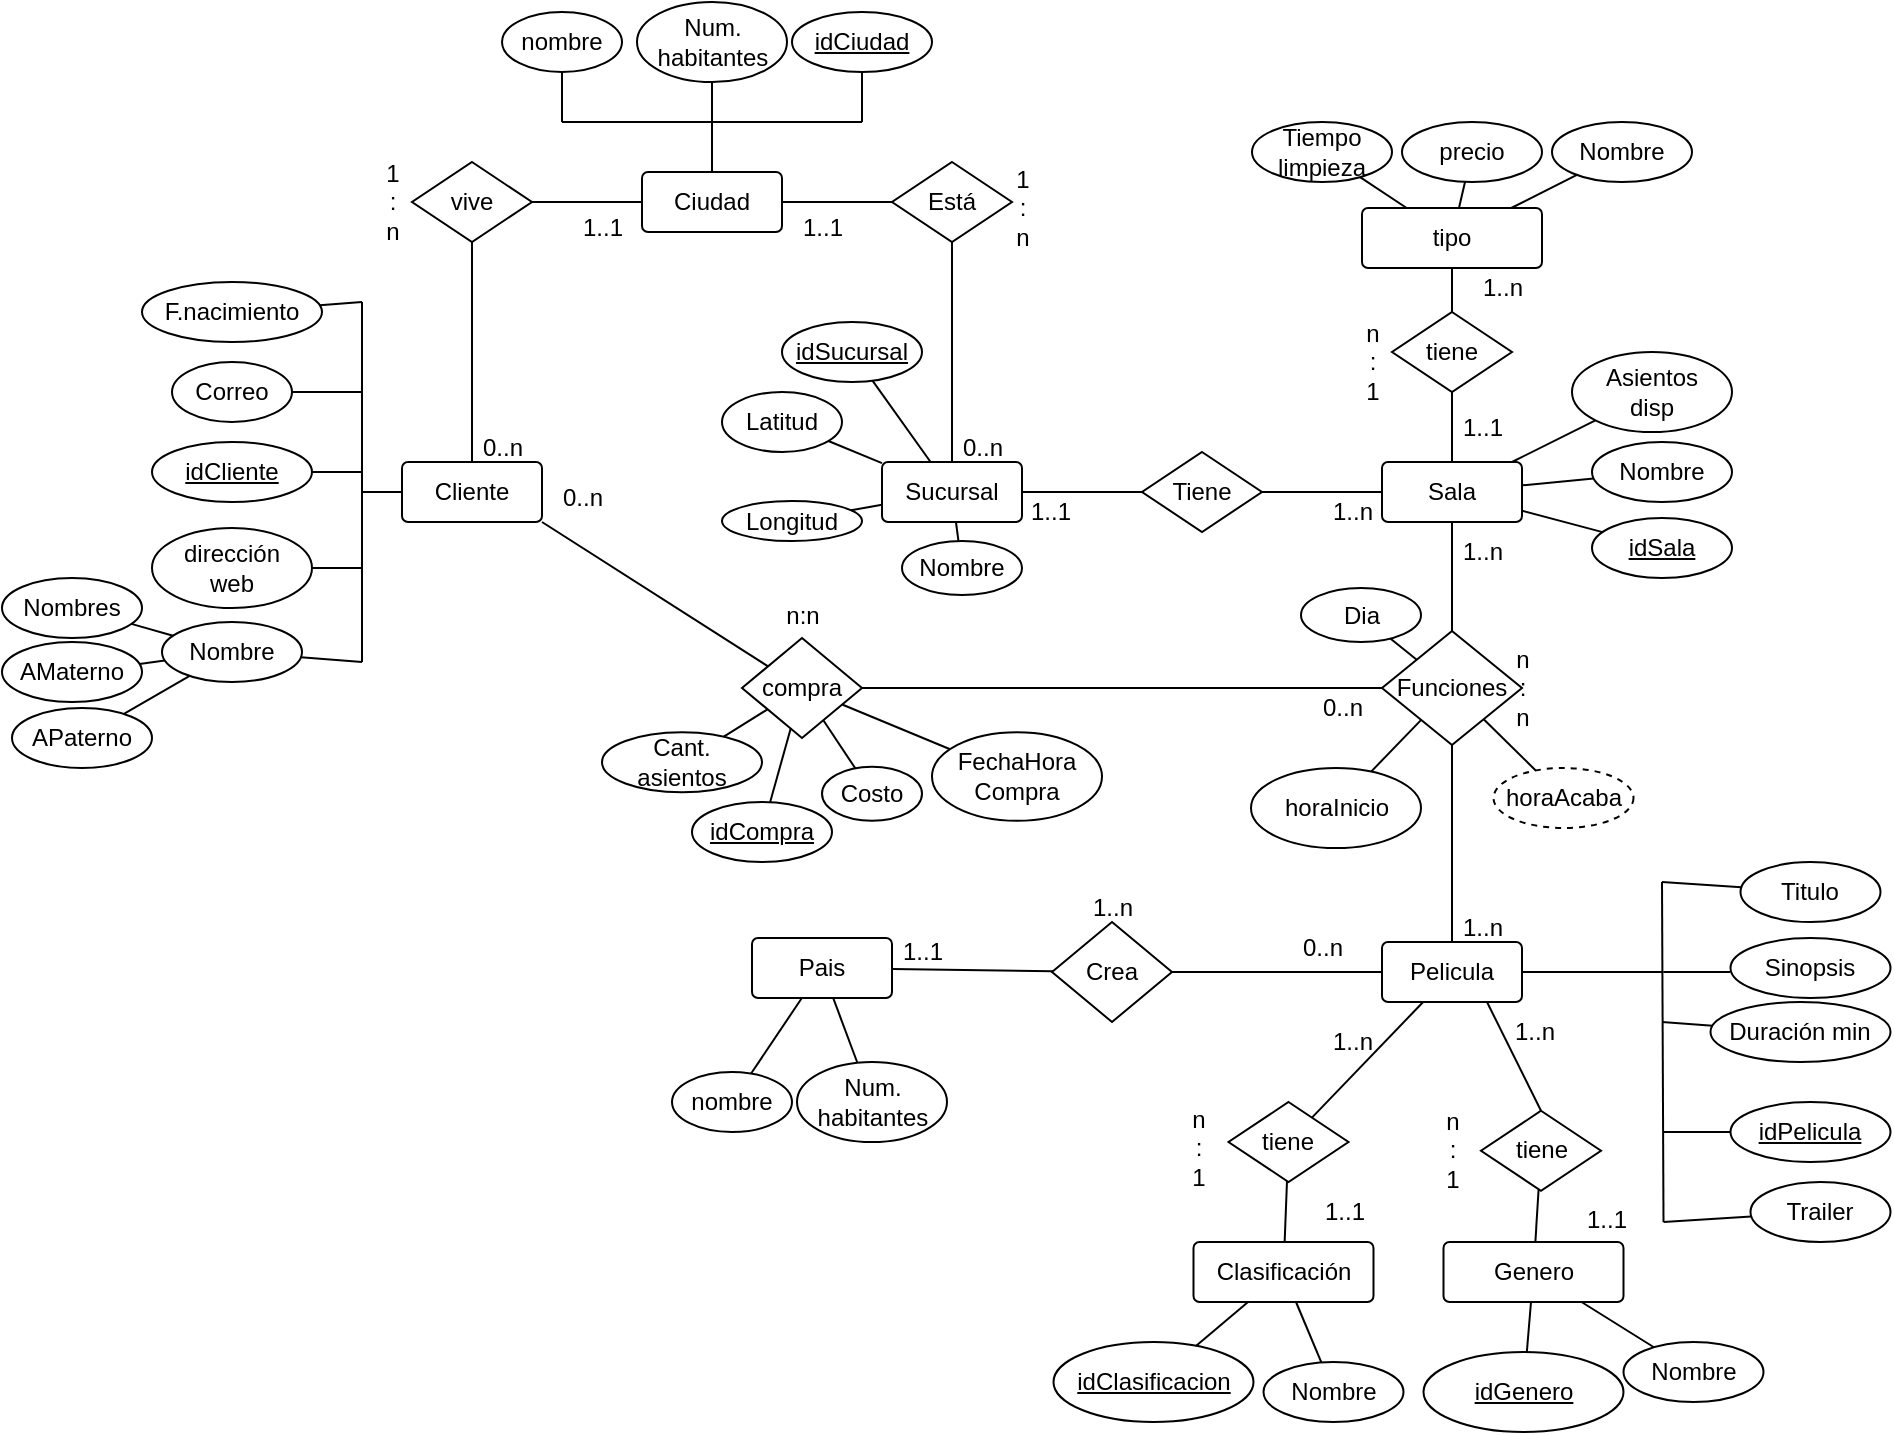 <mxfile version="24.7.14">
  <diagram name="Página-1" id="rQODq44CEqtYOcE-kpSM">
    <mxGraphModel grid="1" page="1" gridSize="10" guides="1" tooltips="1" connect="1" arrows="1" fold="1" pageScale="1" pageWidth="1169" pageHeight="827" math="0" shadow="0">
      <root>
        <mxCell id="0" />
        <mxCell id="1" parent="0" />
        <mxCell id="NXz7Bd6Kgd-5FREZtEww-1" value="Sucursal" style="rounded=1;arcSize=10;whiteSpace=wrap;html=1;align=center;" vertex="1" parent="1">
          <mxGeometry x="560" y="290" width="70" height="30" as="geometry" />
        </mxCell>
        <mxCell id="NXz7Bd6Kgd-5FREZtEww-2" value="Sala" style="rounded=1;arcSize=10;whiteSpace=wrap;html=1;align=center;" vertex="1" parent="1">
          <mxGeometry x="810" y="290" width="70" height="30" as="geometry" />
        </mxCell>
        <mxCell id="NXz7Bd6Kgd-5FREZtEww-3" value="Cliente" style="rounded=1;arcSize=10;whiteSpace=wrap;html=1;align=center;" vertex="1" parent="1">
          <mxGeometry x="320" y="290" width="70" height="30" as="geometry" />
        </mxCell>
        <mxCell id="NXz7Bd6Kgd-5FREZtEww-4" value="Pelicula" style="rounded=1;arcSize=10;whiteSpace=wrap;html=1;align=center;" vertex="1" parent="1">
          <mxGeometry x="810" y="530" width="70" height="30" as="geometry" />
        </mxCell>
        <mxCell id="NXz7Bd6Kgd-5FREZtEww-5" value="Nombre" style="ellipse;whiteSpace=wrap;html=1;align=center;" vertex="1" parent="1">
          <mxGeometry x="915" y="280" width="70" height="30" as="geometry" />
        </mxCell>
        <mxCell id="NXz7Bd6Kgd-5FREZtEww-7" value="Asientos&lt;div&gt;disp&lt;/div&gt;" style="ellipse;whiteSpace=wrap;html=1;align=center;" vertex="1" parent="1">
          <mxGeometry x="905" y="235" width="80" height="40" as="geometry" />
        </mxCell>
        <mxCell id="NXz7Bd6Kgd-5FREZtEww-10" value="Correo" style="ellipse;whiteSpace=wrap;html=1;align=center;" vertex="1" parent="1">
          <mxGeometry x="205" y="240" width="60" height="30" as="geometry" />
        </mxCell>
        <mxCell id="NXz7Bd6Kgd-5FREZtEww-13" value="Nombre" style="ellipse;whiteSpace=wrap;html=1;align=center;" vertex="1" parent="1">
          <mxGeometry x="200" y="370" width="70" height="30" as="geometry" />
        </mxCell>
        <mxCell id="NXz7Bd6Kgd-5FREZtEww-16" value="APaterno" style="ellipse;whiteSpace=wrap;html=1;align=center;" vertex="1" parent="1">
          <mxGeometry x="125" y="413" width="70" height="30" as="geometry" />
        </mxCell>
        <mxCell id="NXz7Bd6Kgd-5FREZtEww-17" value="Nombres" style="ellipse;whiteSpace=wrap;html=1;align=center;" vertex="1" parent="1">
          <mxGeometry x="120" y="348" width="70" height="30" as="geometry" />
        </mxCell>
        <mxCell id="NXz7Bd6Kgd-5FREZtEww-18" value="AMaterno" style="ellipse;whiteSpace=wrap;html=1;align=center;" vertex="1" parent="1">
          <mxGeometry x="120" y="380" width="70" height="30" as="geometry" />
        </mxCell>
        <mxCell id="NXz7Bd6Kgd-5FREZtEww-19" value="" style="endArrow=none;html=1;rounded=0;" edge="1" parent="1" source="NXz7Bd6Kgd-5FREZtEww-13" target="NXz7Bd6Kgd-5FREZtEww-16">
          <mxGeometry relative="1" as="geometry">
            <mxPoint x="580" y="630" as="sourcePoint" />
            <mxPoint x="171.256" y="410.081" as="targetPoint" />
          </mxGeometry>
        </mxCell>
        <mxCell id="NXz7Bd6Kgd-5FREZtEww-20" value="" style="endArrow=none;html=1;rounded=0;" edge="1" parent="1" source="NXz7Bd6Kgd-5FREZtEww-18" target="NXz7Bd6Kgd-5FREZtEww-13">
          <mxGeometry relative="1" as="geometry">
            <mxPoint x="170" y="385" as="sourcePoint" />
            <mxPoint x="750" y="640" as="targetPoint" />
          </mxGeometry>
        </mxCell>
        <mxCell id="NXz7Bd6Kgd-5FREZtEww-21" value="" style="endArrow=none;html=1;rounded=0;" edge="1" parent="1" source="NXz7Bd6Kgd-5FREZtEww-17" target="NXz7Bd6Kgd-5FREZtEww-13">
          <mxGeometry relative="1" as="geometry">
            <mxPoint x="600" y="650" as="sourcePoint" />
            <mxPoint x="760" y="650" as="targetPoint" />
          </mxGeometry>
        </mxCell>
        <mxCell id="NXz7Bd6Kgd-5FREZtEww-22" value="F.nacimiento" style="ellipse;whiteSpace=wrap;html=1;align=center;" vertex="1" parent="1">
          <mxGeometry x="190" y="200" width="90" height="30" as="geometry" />
        </mxCell>
        <mxCell id="NXz7Bd6Kgd-5FREZtEww-25" value="dirección&lt;div&gt;web&lt;/div&gt;" style="ellipse;whiteSpace=wrap;html=1;align=center;" vertex="1" parent="1">
          <mxGeometry x="195" y="323" width="80" height="40" as="geometry" />
        </mxCell>
        <mxCell id="NXz7Bd6Kgd-5FREZtEww-29" value="Clasificación" style="rounded=1;arcSize=10;whiteSpace=wrap;html=1;align=center;" vertex="1" parent="1">
          <mxGeometry x="715.75" y="680" width="90" height="30" as="geometry" />
        </mxCell>
        <mxCell id="NXz7Bd6Kgd-5FREZtEww-30" value="Duración min" style="ellipse;whiteSpace=wrap;html=1;align=center;" vertex="1" parent="1">
          <mxGeometry x="974.25" y="560" width="90" height="30" as="geometry" />
        </mxCell>
        <mxCell id="NXz7Bd6Kgd-5FREZtEww-33" value="Titulo" style="ellipse;whiteSpace=wrap;html=1;align=center;" vertex="1" parent="1">
          <mxGeometry x="989.25" y="490" width="70" height="30" as="geometry" />
        </mxCell>
        <mxCell id="NXz7Bd6Kgd-5FREZtEww-35" value="Sinopsis" style="ellipse;whiteSpace=wrap;html=1;align=center;" vertex="1" parent="1">
          <mxGeometry x="984.25" y="528" width="80" height="30" as="geometry" />
        </mxCell>
        <mxCell id="NXz7Bd6Kgd-5FREZtEww-39" value="Trailer" style="ellipse;whiteSpace=wrap;html=1;align=center;" vertex="1" parent="1">
          <mxGeometry x="994.25" y="650" width="70" height="30" as="geometry" />
        </mxCell>
        <mxCell id="NXz7Bd6Kgd-5FREZtEww-43" value="Nombre" style="ellipse;whiteSpace=wrap;html=1;align=center;" vertex="1" parent="1">
          <mxGeometry x="750.75" y="740" width="70" height="30" as="geometry" />
        </mxCell>
        <mxCell id="NXz7Bd6Kgd-5FREZtEww-44" value="" style="endArrow=none;html=1;rounded=0;" edge="1" parent="1" source="NXz7Bd6Kgd-5FREZtEww-43" target="NXz7Bd6Kgd-5FREZtEww-29">
          <mxGeometry relative="1" as="geometry">
            <mxPoint x="605.75" y="610" as="sourcePoint" />
            <mxPoint x="765.75" y="610" as="targetPoint" />
          </mxGeometry>
        </mxCell>
        <mxCell id="NXz7Bd6Kgd-5FREZtEww-47" value="Nombre" style="ellipse;whiteSpace=wrap;html=1;align=center;" vertex="1" parent="1">
          <mxGeometry x="570" y="329.5" width="60" height="27" as="geometry" />
        </mxCell>
        <mxCell id="NXz7Bd6Kgd-5FREZtEww-49" value="Latitud" style="ellipse;whiteSpace=wrap;html=1;align=center;" vertex="1" parent="1">
          <mxGeometry x="480" y="255" width="60" height="30" as="geometry" />
        </mxCell>
        <mxCell id="NXz7Bd6Kgd-5FREZtEww-50" value="Longitud" style="ellipse;whiteSpace=wrap;html=1;align=center;" vertex="1" parent="1">
          <mxGeometry x="480" y="309.5" width="70" height="20" as="geometry" />
        </mxCell>
        <mxCell id="NXz7Bd6Kgd-5FREZtEww-51" value="" style="endArrow=none;html=1;rounded=0;" edge="1" parent="1" source="NXz7Bd6Kgd-5FREZtEww-1" target="NXz7Bd6Kgd-5FREZtEww-50">
          <mxGeometry relative="1" as="geometry">
            <mxPoint x="478.283" y="293.237" as="sourcePoint" />
            <mxPoint x="595" y="365" as="targetPoint" />
          </mxGeometry>
        </mxCell>
        <mxCell id="NXz7Bd6Kgd-5FREZtEww-52" value="" style="endArrow=none;html=1;rounded=0;" edge="1" parent="1" source="NXz7Bd6Kgd-5FREZtEww-49" target="NXz7Bd6Kgd-5FREZtEww-1">
          <mxGeometry relative="1" as="geometry">
            <mxPoint x="515" y="285" as="sourcePoint" />
            <mxPoint x="504.254" y="290.111" as="targetPoint" />
          </mxGeometry>
        </mxCell>
        <mxCell id="NXz7Bd6Kgd-5FREZtEww-56" value="Ciudad" style="rounded=1;arcSize=10;whiteSpace=wrap;html=1;align=center;" vertex="1" parent="1">
          <mxGeometry x="440" y="145" width="70" height="30" as="geometry" />
        </mxCell>
        <mxCell id="NXz7Bd6Kgd-5FREZtEww-57" value="nombre" style="ellipse;whiteSpace=wrap;html=1;align=center;" vertex="1" parent="1">
          <mxGeometry x="370" y="65" width="60" height="30" as="geometry" />
        </mxCell>
        <mxCell id="NXz7Bd6Kgd-5FREZtEww-58" value="Num.&lt;div&gt;habitantes&lt;/div&gt;" style="ellipse;whiteSpace=wrap;html=1;align=center;" vertex="1" parent="1">
          <mxGeometry x="437.5" y="60" width="75" height="40" as="geometry" />
        </mxCell>
        <mxCell id="NXz7Bd6Kgd-5FREZtEww-61" value="idSala" style="ellipse;whiteSpace=wrap;html=1;align=center;fontStyle=4;" vertex="1" parent="1">
          <mxGeometry x="915" y="318" width="70" height="30" as="geometry" />
        </mxCell>
        <mxCell id="NXz7Bd6Kgd-5FREZtEww-63" value="idCliente" style="ellipse;whiteSpace=wrap;html=1;align=center;fontStyle=4;" vertex="1" parent="1">
          <mxGeometry x="195" y="280" width="80" height="30" as="geometry" />
        </mxCell>
        <mxCell id="NXz7Bd6Kgd-5FREZtEww-65" value="idSucursal" style="ellipse;whiteSpace=wrap;html=1;align=center;fontStyle=4;" vertex="1" parent="1">
          <mxGeometry x="510" y="220" width="70" height="30" as="geometry" />
        </mxCell>
        <mxCell id="NXz7Bd6Kgd-5FREZtEww-66" value="idPelicula" style="ellipse;whiteSpace=wrap;html=1;align=center;fontStyle=4;" vertex="1" parent="1">
          <mxGeometry x="984.25" y="610" width="80" height="30" as="geometry" />
        </mxCell>
        <mxCell id="NXz7Bd6Kgd-5FREZtEww-67" value="idClasificacion" style="ellipse;whiteSpace=wrap;html=1;align=center;fontStyle=4;" vertex="1" parent="1">
          <mxGeometry x="645.75" y="730" width="100" height="40" as="geometry" />
        </mxCell>
        <mxCell id="NXz7Bd6Kgd-5FREZtEww-69" value="idCiudad" style="ellipse;whiteSpace=wrap;html=1;align=center;fontStyle=4;" vertex="1" parent="1">
          <mxGeometry x="515" y="65" width="70" height="30" as="geometry" />
        </mxCell>
        <mxCell id="NXz7Bd6Kgd-5FREZtEww-72" value="" style="endArrow=none;html=1;rounded=0;" edge="1" parent="1" source="NXz7Bd6Kgd-5FREZtEww-29" target="NXz7Bd6Kgd-5FREZtEww-67">
          <mxGeometry relative="1" as="geometry">
            <mxPoint x="575.75" y="630" as="sourcePoint" />
            <mxPoint x="735.75" y="630" as="targetPoint" />
          </mxGeometry>
        </mxCell>
        <mxCell id="NXz7Bd6Kgd-5FREZtEww-86" value="" style="endArrow=none;html=1;rounded=0;" edge="1" parent="1" source="NXz7Bd6Kgd-5FREZtEww-84" target="NXz7Bd6Kgd-5FREZtEww-29">
          <mxGeometry relative="1" as="geometry">
            <mxPoint x="555.75" y="710" as="sourcePoint" />
            <mxPoint x="715.75" y="710" as="targetPoint" />
          </mxGeometry>
        </mxCell>
        <mxCell id="NXz7Bd6Kgd-5FREZtEww-87" value="" style="endArrow=none;html=1;rounded=0;" edge="1" parent="1" source="NXz7Bd6Kgd-5FREZtEww-4" target="NXz7Bd6Kgd-5FREZtEww-84">
          <mxGeometry relative="1" as="geometry">
            <mxPoint x="660.75" y="660" as="sourcePoint" />
            <mxPoint x="740.75" y="716" as="targetPoint" />
          </mxGeometry>
        </mxCell>
        <mxCell id="NXz7Bd6Kgd-5FREZtEww-103" value="1..n" style="text;html=1;align=center;verticalAlign=middle;resizable=0;points=[];autosize=1;strokeColor=none;fillColor=none;" vertex="1" parent="1">
          <mxGeometry x="775" y="565" width="40" height="30" as="geometry" />
        </mxCell>
        <mxCell id="NXz7Bd6Kgd-5FREZtEww-117" value="" style="endArrow=none;html=1;rounded=0;" edge="1" parent="1" source="NXz7Bd6Kgd-5FREZtEww-116" target="NXz7Bd6Kgd-5FREZtEww-4">
          <mxGeometry width="50" height="50" relative="1" as="geometry">
            <mxPoint x="720" y="440" as="sourcePoint" />
            <mxPoint x="770" y="390" as="targetPoint" />
          </mxGeometry>
        </mxCell>
        <mxCell id="NXz7Bd6Kgd-5FREZtEww-121" value="" style="endArrow=none;html=1;rounded=0;" edge="1" parent="1" source="NXz7Bd6Kgd-5FREZtEww-116" target="NXz7Bd6Kgd-5FREZtEww-2">
          <mxGeometry width="50" height="50" relative="1" as="geometry">
            <mxPoint x="720" y="440" as="sourcePoint" />
            <mxPoint x="770" y="390" as="targetPoint" />
          </mxGeometry>
        </mxCell>
        <mxCell id="NXz7Bd6Kgd-5FREZtEww-122" value="1..n" style="text;html=1;align=center;verticalAlign=middle;resizable=0;points=[];autosize=1;strokeColor=none;fillColor=none;" vertex="1" parent="1">
          <mxGeometry x="840" y="320" width="40" height="30" as="geometry" />
        </mxCell>
        <mxCell id="NXz7Bd6Kgd-5FREZtEww-123" value="1..n" style="text;html=1;align=center;verticalAlign=middle;resizable=0;points=[];autosize=1;strokeColor=none;fillColor=none;" vertex="1" parent="1">
          <mxGeometry x="840" y="508" width="40" height="30" as="geometry" />
        </mxCell>
        <mxCell id="NXz7Bd6Kgd-5FREZtEww-125" value="" style="group" connectable="0" vertex="1" parent="1">
          <mxGeometry x="815" y="373" width="80" height="60" as="geometry" />
        </mxCell>
        <mxCell id="NXz7Bd6Kgd-5FREZtEww-116" value="Funciones" style="rhombus;whiteSpace=wrap;html=1;" vertex="1" parent="NXz7Bd6Kgd-5FREZtEww-125">
          <mxGeometry x="-5" y="1.5" width="70" height="57" as="geometry" />
        </mxCell>
        <mxCell id="NXz7Bd6Kgd-5FREZtEww-124" value="&lt;div&gt;n&lt;/div&gt;&lt;div&gt;:&lt;/div&gt;&lt;div&gt;n&lt;/div&gt;" style="text;html=1;align=center;verticalAlign=middle;resizable=0;points=[];autosize=1;strokeColor=none;fillColor=none;" vertex="1" parent="NXz7Bd6Kgd-5FREZtEww-125">
          <mxGeometry x="50" width="30" height="60" as="geometry" />
        </mxCell>
        <mxCell id="NXz7Bd6Kgd-5FREZtEww-126" value="horaInicio" style="ellipse;whiteSpace=wrap;html=1;align=center;" vertex="1" parent="1">
          <mxGeometry x="744.5" y="443" width="85" height="40" as="geometry" />
        </mxCell>
        <mxCell id="NXz7Bd6Kgd-5FREZtEww-127" value="" style="endArrow=none;html=1;rounded=0;" edge="1" parent="1" source="NXz7Bd6Kgd-5FREZtEww-126" target="NXz7Bd6Kgd-5FREZtEww-116">
          <mxGeometry relative="1" as="geometry">
            <mxPoint x="660" y="410" as="sourcePoint" />
            <mxPoint x="820" y="410" as="targetPoint" />
          </mxGeometry>
        </mxCell>
        <mxCell id="NXz7Bd6Kgd-5FREZtEww-138" value="Tiene" style="shape=rhombus;perimeter=rhombusPerimeter;whiteSpace=wrap;html=1;align=center;" vertex="1" parent="1">
          <mxGeometry x="690" y="285" width="60" height="40" as="geometry" />
        </mxCell>
        <mxCell id="NXz7Bd6Kgd-5FREZtEww-139" value="" style="endArrow=none;html=1;rounded=0;" edge="1" parent="1" source="NXz7Bd6Kgd-5FREZtEww-138" target="NXz7Bd6Kgd-5FREZtEww-2">
          <mxGeometry relative="1" as="geometry">
            <mxPoint x="710" y="340" as="sourcePoint" />
            <mxPoint x="870" y="340" as="targetPoint" />
          </mxGeometry>
        </mxCell>
        <mxCell id="NXz7Bd6Kgd-5FREZtEww-140" value="" style="endArrow=none;html=1;rounded=0;" edge="1" parent="1" source="NXz7Bd6Kgd-5FREZtEww-138" target="NXz7Bd6Kgd-5FREZtEww-1">
          <mxGeometry relative="1" as="geometry">
            <mxPoint x="710" y="340" as="sourcePoint" />
            <mxPoint x="870" y="340" as="targetPoint" />
          </mxGeometry>
        </mxCell>
        <mxCell id="NXz7Bd6Kgd-5FREZtEww-141" value="1..1" style="text;html=1;align=center;verticalAlign=middle;resizable=0;points=[];autosize=1;strokeColor=none;fillColor=none;" vertex="1" parent="1">
          <mxGeometry x="624" y="300" width="40" height="30" as="geometry" />
        </mxCell>
        <mxCell id="NXz7Bd6Kgd-5FREZtEww-142" value="1..n" style="text;html=1;align=center;verticalAlign=middle;resizable=0;points=[];autosize=1;strokeColor=none;fillColor=none;" vertex="1" parent="1">
          <mxGeometry x="775" y="300" width="40" height="30" as="geometry" />
        </mxCell>
        <mxCell id="NXz7Bd6Kgd-5FREZtEww-150" value="" style="group" connectable="0" vertex="1" parent="1">
          <mxGeometry x="300" y="210" height="180" as="geometry" />
        </mxCell>
        <mxCell id="NXz7Bd6Kgd-5FREZtEww-143" value="" style="endArrow=none;html=1;rounded=0;" edge="1" parent="NXz7Bd6Kgd-5FREZtEww-150">
          <mxGeometry relative="1" as="geometry">
            <mxPoint y="180" as="sourcePoint" />
            <mxPoint as="targetPoint" />
          </mxGeometry>
        </mxCell>
        <mxCell id="NXz7Bd6Kgd-5FREZtEww-144" value="" style="endArrow=none;html=1;rounded=0;" edge="1" parent="NXz7Bd6Kgd-5FREZtEww-150" source="NXz7Bd6Kgd-5FREZtEww-13">
          <mxGeometry relative="1" as="geometry">
            <mxPoint x="-10" y="110" as="sourcePoint" />
            <mxPoint y="180" as="targetPoint" />
          </mxGeometry>
        </mxCell>
        <mxCell id="NXz7Bd6Kgd-5FREZtEww-145" value="" style="endArrow=none;html=1;rounded=0;" edge="1" parent="NXz7Bd6Kgd-5FREZtEww-150" target="NXz7Bd6Kgd-5FREZtEww-25">
          <mxGeometry relative="1" as="geometry">
            <mxPoint y="133" as="sourcePoint" />
            <mxPoint x="150" y="110" as="targetPoint" />
          </mxGeometry>
        </mxCell>
        <mxCell id="NXz7Bd6Kgd-5FREZtEww-146" value="" style="endArrow=none;html=1;rounded=0;" edge="1" parent="NXz7Bd6Kgd-5FREZtEww-150" target="NXz7Bd6Kgd-5FREZtEww-63">
          <mxGeometry relative="1" as="geometry">
            <mxPoint y="85" as="sourcePoint" />
            <mxPoint x="150" y="110" as="targetPoint" />
          </mxGeometry>
        </mxCell>
        <mxCell id="NXz7Bd6Kgd-5FREZtEww-147" value="" style="endArrow=none;html=1;rounded=0;" edge="1" parent="NXz7Bd6Kgd-5FREZtEww-150" target="NXz7Bd6Kgd-5FREZtEww-10">
          <mxGeometry relative="1" as="geometry">
            <mxPoint y="45" as="sourcePoint" />
            <mxPoint x="150" y="110" as="targetPoint" />
          </mxGeometry>
        </mxCell>
        <mxCell id="NXz7Bd6Kgd-5FREZtEww-148" value="" style="endArrow=none;html=1;rounded=0;" edge="1" parent="NXz7Bd6Kgd-5FREZtEww-150" target="NXz7Bd6Kgd-5FREZtEww-22">
          <mxGeometry relative="1" as="geometry">
            <mxPoint as="sourcePoint" />
            <mxPoint x="150" y="110" as="targetPoint" />
          </mxGeometry>
        </mxCell>
        <mxCell id="NXz7Bd6Kgd-5FREZtEww-149" value="" style="endArrow=none;html=1;rounded=0;" edge="1" parent="NXz7Bd6Kgd-5FREZtEww-150" target="NXz7Bd6Kgd-5FREZtEww-3">
          <mxGeometry relative="1" as="geometry">
            <mxPoint y="95" as="sourcePoint" />
            <mxPoint x="150" y="110" as="targetPoint" />
          </mxGeometry>
        </mxCell>
        <mxCell id="NXz7Bd6Kgd-5FREZtEww-159" value="" style="group" connectable="0" vertex="1" parent="1">
          <mxGeometry x="400" y="120" width="150" as="geometry" />
        </mxCell>
        <mxCell id="NXz7Bd6Kgd-5FREZtEww-151" value="" style="endArrow=none;html=1;rounded=0;" edge="1" parent="NXz7Bd6Kgd-5FREZtEww-159">
          <mxGeometry relative="1" as="geometry">
            <mxPoint as="sourcePoint" />
            <mxPoint x="150" as="targetPoint" />
          </mxGeometry>
        </mxCell>
        <mxCell id="NXz7Bd6Kgd-5FREZtEww-152" value="" style="endArrow=none;html=1;rounded=0;" edge="1" parent="NXz7Bd6Kgd-5FREZtEww-159" target="NXz7Bd6Kgd-5FREZtEww-57">
          <mxGeometry relative="1" as="geometry">
            <mxPoint as="sourcePoint" />
            <mxPoint y="-25" as="targetPoint" />
          </mxGeometry>
        </mxCell>
        <mxCell id="NXz7Bd6Kgd-5FREZtEww-154" value="" style="endArrow=none;html=1;rounded=0;" edge="1" parent="NXz7Bd6Kgd-5FREZtEww-159" target="NXz7Bd6Kgd-5FREZtEww-69">
          <mxGeometry relative="1" as="geometry">
            <mxPoint x="150" as="sourcePoint" />
            <mxPoint x="156.537" y="-30.014" as="targetPoint" />
          </mxGeometry>
        </mxCell>
        <mxCell id="NXz7Bd6Kgd-5FREZtEww-155" value="" style="endArrow=none;html=1;rounded=0;" edge="1" parent="NXz7Bd6Kgd-5FREZtEww-159" target="NXz7Bd6Kgd-5FREZtEww-58">
          <mxGeometry relative="1" as="geometry">
            <mxPoint x="75" as="sourcePoint" />
            <mxPoint x="170" y="40" as="targetPoint" />
          </mxGeometry>
        </mxCell>
        <mxCell id="NXz7Bd6Kgd-5FREZtEww-156" value="" style="endArrow=none;html=1;rounded=0;" edge="1" parent="NXz7Bd6Kgd-5FREZtEww-159" target="NXz7Bd6Kgd-5FREZtEww-56">
          <mxGeometry relative="1" as="geometry">
            <mxPoint x="75" as="sourcePoint" />
            <mxPoint x="170" y="40" as="targetPoint" />
          </mxGeometry>
        </mxCell>
        <mxCell id="NXz7Bd6Kgd-5FREZtEww-160" value="" style="endArrow=none;html=1;rounded=0;" edge="1" parent="1" source="NXz7Bd6Kgd-5FREZtEww-157" target="NXz7Bd6Kgd-5FREZtEww-56">
          <mxGeometry relative="1" as="geometry">
            <mxPoint x="370" y="210" as="sourcePoint" />
            <mxPoint x="530" y="210" as="targetPoint" />
          </mxGeometry>
        </mxCell>
        <mxCell id="NXz7Bd6Kgd-5FREZtEww-161" value="" style="endArrow=none;html=1;rounded=0;" edge="1" parent="1" source="NXz7Bd6Kgd-5FREZtEww-157" target="NXz7Bd6Kgd-5FREZtEww-3">
          <mxGeometry relative="1" as="geometry">
            <mxPoint x="393" y="169" as="sourcePoint" />
            <mxPoint x="450" y="166" as="targetPoint" />
          </mxGeometry>
        </mxCell>
        <mxCell id="NXz7Bd6Kgd-5FREZtEww-162" value="" style="endArrow=none;html=1;rounded=0;" edge="1" parent="1" source="NXz7Bd6Kgd-5FREZtEww-1" target="NXz7Bd6Kgd-5FREZtEww-158">
          <mxGeometry relative="1" as="geometry">
            <mxPoint x="403" y="179" as="sourcePoint" />
            <mxPoint x="460" y="176" as="targetPoint" />
          </mxGeometry>
        </mxCell>
        <mxCell id="NXz7Bd6Kgd-5FREZtEww-163" value="" style="endArrow=none;html=1;rounded=0;" edge="1" parent="1" source="NXz7Bd6Kgd-5FREZtEww-158" target="NXz7Bd6Kgd-5FREZtEww-56">
          <mxGeometry relative="1" as="geometry">
            <mxPoint x="413" y="189" as="sourcePoint" />
            <mxPoint x="470" y="186" as="targetPoint" />
          </mxGeometry>
        </mxCell>
        <mxCell id="NXz7Bd6Kgd-5FREZtEww-164" value="1..1" style="text;html=1;align=center;verticalAlign=middle;resizable=0;points=[];autosize=1;strokeColor=none;fillColor=none;" vertex="1" parent="1">
          <mxGeometry x="400" y="158" width="40" height="30" as="geometry" />
        </mxCell>
        <mxCell id="NXz7Bd6Kgd-5FREZtEww-165" value="1..1" style="text;html=1;align=center;verticalAlign=middle;resizable=0;points=[];autosize=1;strokeColor=none;fillColor=none;" vertex="1" parent="1">
          <mxGeometry x="510" y="158" width="40" height="30" as="geometry" />
        </mxCell>
        <mxCell id="NXz7Bd6Kgd-5FREZtEww-167" value="0..n" style="text;html=1;align=center;verticalAlign=middle;resizable=0;points=[];autosize=1;strokeColor=none;fillColor=none;" vertex="1" parent="1">
          <mxGeometry x="590" y="268" width="40" height="30" as="geometry" />
        </mxCell>
        <mxCell id="NXz7Bd6Kgd-5FREZtEww-168" value="0..n" style="text;html=1;align=center;verticalAlign=middle;resizable=0;points=[];autosize=1;strokeColor=none;fillColor=none;" vertex="1" parent="1">
          <mxGeometry x="350" y="268" width="40" height="30" as="geometry" />
        </mxCell>
        <mxCell id="NXz7Bd6Kgd-5FREZtEww-172" value="" style="group" connectable="0" vertex="1" parent="1">
          <mxGeometry x="300" y="130" width="85" height="60" as="geometry" />
        </mxCell>
        <mxCell id="NXz7Bd6Kgd-5FREZtEww-157" value="vive" style="shape=rhombus;perimeter=rhombusPerimeter;whiteSpace=wrap;html=1;align=center;" vertex="1" parent="NXz7Bd6Kgd-5FREZtEww-172">
          <mxGeometry x="25" y="10" width="60" height="40" as="geometry" />
        </mxCell>
        <mxCell id="NXz7Bd6Kgd-5FREZtEww-171" value="1&lt;div&gt;:&lt;/div&gt;&lt;div&gt;n&lt;/div&gt;" style="text;html=1;align=center;verticalAlign=middle;resizable=0;points=[];autosize=1;strokeColor=none;fillColor=none;" vertex="1" parent="NXz7Bd6Kgd-5FREZtEww-172">
          <mxGeometry width="30" height="60" as="geometry" />
        </mxCell>
        <mxCell id="NXz7Bd6Kgd-5FREZtEww-173" value="" style="group" connectable="0" vertex="1" parent="1">
          <mxGeometry x="565" y="133" width="80" height="60" as="geometry" />
        </mxCell>
        <mxCell id="NXz7Bd6Kgd-5FREZtEww-158" value="Está" style="shape=rhombus;perimeter=rhombusPerimeter;whiteSpace=wrap;html=1;align=center;" vertex="1" parent="NXz7Bd6Kgd-5FREZtEww-173">
          <mxGeometry y="7" width="60" height="40" as="geometry" />
        </mxCell>
        <mxCell id="NXz7Bd6Kgd-5FREZtEww-170" value="1&lt;div&gt;:&lt;/div&gt;&lt;div&gt;n&lt;/div&gt;" style="text;html=1;align=center;verticalAlign=middle;resizable=0;points=[];autosize=1;strokeColor=none;fillColor=none;" vertex="1" parent="NXz7Bd6Kgd-5FREZtEww-173">
          <mxGeometry x="50" width="30" height="60" as="geometry" />
        </mxCell>
        <mxCell id="NXz7Bd6Kgd-5FREZtEww-175" value="idCompra" style="ellipse;whiteSpace=wrap;html=1;align=center;fontStyle=4;" vertex="1" parent="1">
          <mxGeometry x="465" y="460" width="70" height="30" as="geometry" />
        </mxCell>
        <mxCell id="NXz7Bd6Kgd-5FREZtEww-177" value="Costo" style="ellipse;whiteSpace=wrap;html=1;align=center;" vertex="1" parent="1">
          <mxGeometry x="530" y="442.38" width="50" height="27" as="geometry" />
        </mxCell>
        <mxCell id="NXz7Bd6Kgd-5FREZtEww-178" value="FechaHora&lt;div&gt;Compra&lt;/div&gt;" style="ellipse;whiteSpace=wrap;html=1;align=center;" vertex="1" parent="1">
          <mxGeometry x="585" y="425.13" width="85" height="44.25" as="geometry" />
        </mxCell>
        <mxCell id="NXz7Bd6Kgd-5FREZtEww-185" value="Cant.&lt;div&gt;asientos&lt;/div&gt;" style="ellipse;whiteSpace=wrap;html=1;align=center;" vertex="1" parent="1">
          <mxGeometry x="420" y="425.13" width="80" height="30" as="geometry" />
        </mxCell>
        <mxCell id="YzmGcjhLD22C-jEYlI0v-3" style="edgeStyle=orthogonalEdgeStyle;rounded=0;orthogonalLoop=1;jettySize=auto;html=1;exitX=1;exitY=0.5;exitDx=0;exitDy=0;entryX=0;entryY=0.5;entryDx=0;entryDy=0;endArrow=none;endFill=0;" edge="1" parent="1" source="NXz7Bd6Kgd-5FREZtEww-187" target="NXz7Bd6Kgd-5FREZtEww-116">
          <mxGeometry relative="1" as="geometry" />
        </mxCell>
        <mxCell id="NXz7Bd6Kgd-5FREZtEww-187" value="compra" style="shape=rhombus;perimeter=rhombusPerimeter;whiteSpace=wrap;html=1;align=center;" vertex="1" parent="1">
          <mxGeometry x="490" y="378" width="60" height="50" as="geometry" />
        </mxCell>
        <mxCell id="NXz7Bd6Kgd-5FREZtEww-194" value="" style="endArrow=none;html=1;rounded=0;exitX=1;exitY=1;exitDx=0;exitDy=0;" edge="1" parent="1" source="NXz7Bd6Kgd-5FREZtEww-3" target="NXz7Bd6Kgd-5FREZtEww-187">
          <mxGeometry relative="1" as="geometry">
            <mxPoint x="380" y="380" as="sourcePoint" />
            <mxPoint x="570" y="480" as="targetPoint" />
            <Array as="points" />
          </mxGeometry>
        </mxCell>
        <mxCell id="NXz7Bd6Kgd-5FREZtEww-93" value="" style="endArrow=none;html=1;rounded=0;" edge="1" parent="1" target="NXz7Bd6Kgd-5FREZtEww-39">
          <mxGeometry width="50" height="50" relative="1" as="geometry">
            <mxPoint x="950.75" y="670" as="sourcePoint" />
            <mxPoint x="780.75" y="540" as="targetPoint" />
          </mxGeometry>
        </mxCell>
        <mxCell id="NXz7Bd6Kgd-5FREZtEww-94" value="" style="endArrow=none;html=1;rounded=0;" edge="1" parent="1" target="NXz7Bd6Kgd-5FREZtEww-33">
          <mxGeometry width="50" height="50" relative="1" as="geometry">
            <mxPoint x="950" y="500" as="sourcePoint" />
            <mxPoint x="800" y="470" as="targetPoint" />
          </mxGeometry>
        </mxCell>
        <mxCell id="B6p-gaCWvyra4RjE8W6t-1" value="Dia" style="ellipse;whiteSpace=wrap;html=1;align=center;" vertex="1" parent="1">
          <mxGeometry x="769.5" y="353" width="60" height="27" as="geometry" />
        </mxCell>
        <mxCell id="B6p-gaCWvyra4RjE8W6t-2" value="" style="endArrow=none;html=1;rounded=0;" edge="1" parent="1" source="NXz7Bd6Kgd-5FREZtEww-116" target="B6p-gaCWvyra4RjE8W6t-1">
          <mxGeometry width="50" height="50" relative="1" as="geometry">
            <mxPoint x="710" y="440" as="sourcePoint" />
            <mxPoint x="760" y="390" as="targetPoint" />
          </mxGeometry>
        </mxCell>
        <mxCell id="NXz7Bd6Kgd-5FREZtEww-92" value="" style="endArrow=none;html=1;rounded=0;" edge="1" parent="1" target="NXz7Bd6Kgd-5FREZtEww-30">
          <mxGeometry width="50" height="50" relative="1" as="geometry">
            <mxPoint x="950" y="570" as="sourcePoint" />
            <mxPoint x="780" y="450" as="targetPoint" />
          </mxGeometry>
        </mxCell>
        <mxCell id="NXz7Bd6Kgd-5FREZtEww-90" value="" style="endArrow=none;html=1;rounded=0;" edge="1" parent="1">
          <mxGeometry width="50" height="50" relative="1" as="geometry">
            <mxPoint x="950.75" y="670" as="sourcePoint" />
            <mxPoint x="950" y="500" as="targetPoint" />
          </mxGeometry>
        </mxCell>
        <mxCell id="NXz7Bd6Kgd-5FREZtEww-91" value="" style="endArrow=none;html=1;rounded=0;" edge="1" parent="1" target="NXz7Bd6Kgd-5FREZtEww-4">
          <mxGeometry width="50" height="50" relative="1" as="geometry">
            <mxPoint x="950.75" y="545" as="sourcePoint" />
            <mxPoint x="770.75" y="530" as="targetPoint" />
          </mxGeometry>
        </mxCell>
        <mxCell id="NXz7Bd6Kgd-5FREZtEww-95" value="" style="endArrow=none;html=1;rounded=0;" edge="1" parent="1">
          <mxGeometry width="50" height="50" relative="1" as="geometry">
            <mxPoint x="950.75" y="545" as="sourcePoint" />
            <mxPoint x="984.25" y="545" as="targetPoint" />
          </mxGeometry>
        </mxCell>
        <mxCell id="NXz7Bd6Kgd-5FREZtEww-97" value="" style="endArrow=none;html=1;rounded=0;" edge="1" parent="1" target="NXz7Bd6Kgd-5FREZtEww-66">
          <mxGeometry width="50" height="50" relative="1" as="geometry">
            <mxPoint x="950.75" y="625" as="sourcePoint" />
            <mxPoint x="820.75" y="580" as="targetPoint" />
          </mxGeometry>
        </mxCell>
        <mxCell id="B6p-gaCWvyra4RjE8W6t-4" value="Genero" style="rounded=1;arcSize=10;whiteSpace=wrap;html=1;align=center;" vertex="1" parent="1">
          <mxGeometry x="840.75" y="680" width="90" height="30" as="geometry" />
        </mxCell>
        <mxCell id="B6p-gaCWvyra4RjE8W6t-5" value="Nombre" style="ellipse;whiteSpace=wrap;html=1;align=center;" vertex="1" parent="1">
          <mxGeometry x="930.75" y="730" width="70" height="30" as="geometry" />
        </mxCell>
        <mxCell id="B6p-gaCWvyra4RjE8W6t-6" value="" style="endArrow=none;html=1;rounded=0;" edge="1" parent="1" source="B6p-gaCWvyra4RjE8W6t-5" target="B6p-gaCWvyra4RjE8W6t-4">
          <mxGeometry relative="1" as="geometry">
            <mxPoint x="730.75" y="610" as="sourcePoint" />
            <mxPoint x="890.75" y="610" as="targetPoint" />
          </mxGeometry>
        </mxCell>
        <mxCell id="B6p-gaCWvyra4RjE8W6t-7" value="idGenero" style="ellipse;whiteSpace=wrap;html=1;align=center;fontStyle=4;" vertex="1" parent="1">
          <mxGeometry x="830.75" y="735" width="100" height="40" as="geometry" />
        </mxCell>
        <mxCell id="B6p-gaCWvyra4RjE8W6t-8" value="" style="endArrow=none;html=1;rounded=0;" edge="1" parent="1" source="B6p-gaCWvyra4RjE8W6t-4" target="B6p-gaCWvyra4RjE8W6t-7">
          <mxGeometry relative="1" as="geometry">
            <mxPoint x="700.75" y="630" as="sourcePoint" />
            <mxPoint x="860.75" y="630" as="targetPoint" />
          </mxGeometry>
        </mxCell>
        <mxCell id="B6p-gaCWvyra4RjE8W6t-9" value="" style="endArrow=none;html=1;rounded=0;" edge="1" parent="1" source="B6p-gaCWvyra4RjE8W6t-11" target="B6p-gaCWvyra4RjE8W6t-4">
          <mxGeometry relative="1" as="geometry">
            <mxPoint x="680.75" y="710" as="sourcePoint" />
            <mxPoint x="840.75" y="710" as="targetPoint" />
          </mxGeometry>
        </mxCell>
        <mxCell id="B6p-gaCWvyra4RjE8W6t-10" value="" style="group" connectable="0" vertex="1" parent="1">
          <mxGeometry x="829.5" y="604.38" width="112.5" height="80" as="geometry" />
        </mxCell>
        <mxCell id="B6p-gaCWvyra4RjE8W6t-11" value="tiene" style="shape=rhombus;perimeter=rhombusPerimeter;whiteSpace=wrap;html=1;align=center;" vertex="1" parent="B6p-gaCWvyra4RjE8W6t-10">
          <mxGeometry x="30" y="10" width="60" height="40" as="geometry" />
        </mxCell>
        <mxCell id="B6p-gaCWvyra4RjE8W6t-12" value="n&lt;div&gt;:&lt;/div&gt;&lt;div&gt;1&lt;/div&gt;" style="text;html=1;align=center;verticalAlign=middle;resizable=0;points=[];autosize=1;strokeColor=none;fillColor=none;" vertex="1" parent="B6p-gaCWvyra4RjE8W6t-10">
          <mxGeometry width="30" height="60" as="geometry" />
        </mxCell>
        <mxCell id="B6p-gaCWvyra4RjE8W6t-13" value="1..1" style="text;html=1;align=center;verticalAlign=middle;resizable=0;points=[];autosize=1;strokeColor=none;fillColor=none;" vertex="1" parent="B6p-gaCWvyra4RjE8W6t-10">
          <mxGeometry x="72.5" y="50" width="40" height="30" as="geometry" />
        </mxCell>
        <mxCell id="B6p-gaCWvyra4RjE8W6t-17" value="" style="endArrow=none;html=1;rounded=0;exitX=0.75;exitY=1;exitDx=0;exitDy=0;entryX=0.5;entryY=0;entryDx=0;entryDy=0;" edge="1" parent="1" source="NXz7Bd6Kgd-5FREZtEww-4" target="B6p-gaCWvyra4RjE8W6t-11">
          <mxGeometry relative="1" as="geometry">
            <mxPoint x="834.75" y="570" as="sourcePoint" />
            <mxPoint x="783.75" y="637" as="targetPoint" />
          </mxGeometry>
        </mxCell>
        <mxCell id="B6p-gaCWvyra4RjE8W6t-18" value="1..n" style="text;html=1;align=center;verticalAlign=middle;resizable=0;points=[];autosize=1;strokeColor=none;fillColor=none;" vertex="1" parent="1">
          <mxGeometry x="865.75" y="560" width="40" height="30" as="geometry" />
        </mxCell>
        <mxCell id="B6p-gaCWvyra4RjE8W6t-19" value="" style="endArrow=none;html=1;rounded=0;" edge="1" parent="1" source="NXz7Bd6Kgd-5FREZtEww-2" target="NXz7Bd6Kgd-5FREZtEww-7">
          <mxGeometry width="50" height="50" relative="1" as="geometry">
            <mxPoint x="820" y="340" as="sourcePoint" />
            <mxPoint x="870" y="290" as="targetPoint" />
          </mxGeometry>
        </mxCell>
        <mxCell id="B6p-gaCWvyra4RjE8W6t-20" value="" style="endArrow=none;html=1;rounded=0;" edge="1" parent="1" source="NXz7Bd6Kgd-5FREZtEww-2" target="NXz7Bd6Kgd-5FREZtEww-5">
          <mxGeometry width="50" height="50" relative="1" as="geometry">
            <mxPoint x="830" y="350" as="sourcePoint" />
            <mxPoint x="880" y="300" as="targetPoint" />
          </mxGeometry>
        </mxCell>
        <mxCell id="B6p-gaCWvyra4RjE8W6t-21" value="" style="endArrow=none;html=1;rounded=0;" edge="1" parent="1" source="NXz7Bd6Kgd-5FREZtEww-2" target="NXz7Bd6Kgd-5FREZtEww-61">
          <mxGeometry width="50" height="50" relative="1" as="geometry">
            <mxPoint x="840" y="360" as="sourcePoint" />
            <mxPoint x="890" y="310" as="targetPoint" />
          </mxGeometry>
        </mxCell>
        <mxCell id="B6p-gaCWvyra4RjE8W6t-33" value="tipo" style="rounded=1;arcSize=10;whiteSpace=wrap;html=1;align=center;" vertex="1" parent="1">
          <mxGeometry x="800" y="163" width="90" height="30" as="geometry" />
        </mxCell>
        <mxCell id="B6p-gaCWvyra4RjE8W6t-34" value="Nombre" style="ellipse;whiteSpace=wrap;html=1;align=center;" vertex="1" parent="1">
          <mxGeometry x="895" y="120" width="70" height="30" as="geometry" />
        </mxCell>
        <mxCell id="B6p-gaCWvyra4RjE8W6t-35" value="" style="endArrow=none;html=1;rounded=0;" edge="1" parent="1" source="B6p-gaCWvyra4RjE8W6t-34" target="B6p-gaCWvyra4RjE8W6t-33">
          <mxGeometry relative="1" as="geometry">
            <mxPoint x="700" y="90" as="sourcePoint" />
            <mxPoint x="860" y="90" as="targetPoint" />
          </mxGeometry>
        </mxCell>
        <mxCell id="B6p-gaCWvyra4RjE8W6t-37" value="" style="endArrow=none;html=1;rounded=0;" edge="1" parent="1" source="B6p-gaCWvyra4RjE8W6t-33" target="B6p-gaCWvyra4RjE8W6t-43">
          <mxGeometry relative="1" as="geometry">
            <mxPoint x="670" y="110" as="sourcePoint" />
            <mxPoint x="772.057" y="140.348" as="targetPoint" />
          </mxGeometry>
        </mxCell>
        <mxCell id="B6p-gaCWvyra4RjE8W6t-38" value="" style="endArrow=none;html=1;rounded=0;" edge="1" parent="1" source="B6p-gaCWvyra4RjE8W6t-40" target="B6p-gaCWvyra4RjE8W6t-33">
          <mxGeometry relative="1" as="geometry">
            <mxPoint x="650" y="190" as="sourcePoint" />
            <mxPoint x="810" y="190" as="targetPoint" />
          </mxGeometry>
        </mxCell>
        <mxCell id="B6p-gaCWvyra4RjE8W6t-40" value="tiene" style="shape=rhombus;perimeter=rhombusPerimeter;whiteSpace=wrap;html=1;align=center;" vertex="1" parent="1">
          <mxGeometry x="815" y="215" width="60" height="40" as="geometry" />
        </mxCell>
        <mxCell id="B6p-gaCWvyra4RjE8W6t-41" value="n&lt;div&gt;:&lt;/div&gt;&lt;div&gt;1&lt;/div&gt;" style="text;html=1;align=center;verticalAlign=middle;resizable=0;points=[];autosize=1;strokeColor=none;fillColor=none;" vertex="1" parent="1">
          <mxGeometry x="790" y="210" width="30" height="60" as="geometry" />
        </mxCell>
        <mxCell id="B6p-gaCWvyra4RjE8W6t-43" value="Tiempo limpieza" style="ellipse;whiteSpace=wrap;html=1;align=center;" vertex="1" parent="1">
          <mxGeometry x="745" y="120" width="70" height="30" as="geometry" />
        </mxCell>
        <mxCell id="B6p-gaCWvyra4RjE8W6t-44" value="" style="endArrow=none;html=1;rounded=0;" edge="1" parent="1" source="NXz7Bd6Kgd-5FREZtEww-2" target="B6p-gaCWvyra4RjE8W6t-40">
          <mxGeometry width="50" height="50" relative="1" as="geometry">
            <mxPoint x="790" y="270" as="sourcePoint" />
            <mxPoint x="840" y="220" as="targetPoint" />
          </mxGeometry>
        </mxCell>
        <mxCell id="B6p-gaCWvyra4RjE8W6t-45" value="1..n" style="text;html=1;align=center;verticalAlign=middle;resizable=0;points=[];autosize=1;strokeColor=none;fillColor=none;" vertex="1" parent="1">
          <mxGeometry x="850" y="188" width="40" height="30" as="geometry" />
        </mxCell>
        <mxCell id="B6p-gaCWvyra4RjE8W6t-46" value="1..1" style="text;html=1;align=center;verticalAlign=middle;resizable=0;points=[];autosize=1;strokeColor=none;fillColor=none;" vertex="1" parent="1">
          <mxGeometry x="840" y="258" width="40" height="30" as="geometry" />
        </mxCell>
        <mxCell id="B6p-gaCWvyra4RjE8W6t-47" value="precio" style="ellipse;whiteSpace=wrap;html=1;align=center;" vertex="1" parent="1">
          <mxGeometry x="820" y="120" width="70" height="30" as="geometry" />
        </mxCell>
        <mxCell id="B6p-gaCWvyra4RjE8W6t-48" value="" style="endArrow=none;html=1;rounded=0;" edge="1" parent="1" source="B6p-gaCWvyra4RjE8W6t-33" target="B6p-gaCWvyra4RjE8W6t-47">
          <mxGeometry width="50" height="50" relative="1" as="geometry">
            <mxPoint x="790" y="210" as="sourcePoint" />
            <mxPoint x="840" y="160" as="targetPoint" />
          </mxGeometry>
        </mxCell>
        <mxCell id="B6p-gaCWvyra4RjE8W6t-49" value="horaAcaba" style="ellipse;whiteSpace=wrap;html=1;align=center;dashed=1;" vertex="1" parent="1">
          <mxGeometry x="865.75" y="443" width="70" height="30" as="geometry" />
        </mxCell>
        <mxCell id="B6p-gaCWvyra4RjE8W6t-50" value="" style="endArrow=none;html=1;rounded=0;" edge="1" parent="1" source="NXz7Bd6Kgd-5FREZtEww-116" target="B6p-gaCWvyra4RjE8W6t-49">
          <mxGeometry relative="1" as="geometry">
            <mxPoint x="760" y="315" as="sourcePoint" />
            <mxPoint x="820" y="315" as="targetPoint" />
          </mxGeometry>
        </mxCell>
        <mxCell id="NXz7Bd6Kgd-5FREZtEww-84" value="tiene" style="shape=rhombus;perimeter=rhombusPerimeter;whiteSpace=wrap;html=1;align=center;" vertex="1" parent="1">
          <mxGeometry x="733.25" y="610" width="60" height="40" as="geometry" />
        </mxCell>
        <mxCell id="NXz7Bd6Kgd-5FREZtEww-105" value="n&lt;div&gt;:&lt;/div&gt;&lt;div&gt;1&lt;/div&gt;" style="text;html=1;align=center;verticalAlign=middle;resizable=0;points=[];autosize=1;strokeColor=none;fillColor=none;" vertex="1" parent="1">
          <mxGeometry x="703.25" y="602.88" width="30" height="60" as="geometry" />
        </mxCell>
        <mxCell id="NXz7Bd6Kgd-5FREZtEww-102" value="1..1" style="text;html=1;align=center;verticalAlign=middle;resizable=0;points=[];autosize=1;strokeColor=none;fillColor=none;" vertex="1" parent="1">
          <mxGeometry x="770.75" y="650" width="40" height="30" as="geometry" />
        </mxCell>
        <mxCell id="YzmGcjhLD22C-jEYlI0v-4" value="0..n" style="text;html=1;align=center;verticalAlign=middle;resizable=0;points=[];autosize=1;strokeColor=none;fillColor=none;" vertex="1" parent="1">
          <mxGeometry x="770" y="398" width="40" height="30" as="geometry" />
        </mxCell>
        <mxCell id="YzmGcjhLD22C-jEYlI0v-5" value="0..n" style="text;html=1;align=center;verticalAlign=middle;resizable=0;points=[];autosize=1;strokeColor=none;fillColor=none;" vertex="1" parent="1">
          <mxGeometry x="390" y="293" width="40" height="30" as="geometry" />
        </mxCell>
        <mxCell id="YzmGcjhLD22C-jEYlI0v-6" value="n:n" style="text;html=1;align=center;verticalAlign=middle;resizable=0;points=[];autosize=1;strokeColor=none;fillColor=none;" vertex="1" parent="1">
          <mxGeometry x="500" y="351.5" width="40" height="30" as="geometry" />
        </mxCell>
        <mxCell id="YzmGcjhLD22C-jEYlI0v-8" value="" style="endArrow=none;html=1;rounded=0;" edge="1" parent="1" source="NXz7Bd6Kgd-5FREZtEww-185" target="NXz7Bd6Kgd-5FREZtEww-187">
          <mxGeometry width="50" height="50" relative="1" as="geometry">
            <mxPoint x="450" y="490" as="sourcePoint" />
            <mxPoint x="500" y="440" as="targetPoint" />
          </mxGeometry>
        </mxCell>
        <mxCell id="YzmGcjhLD22C-jEYlI0v-9" value="" style="endArrow=none;html=1;rounded=0;" edge="1" parent="1" source="NXz7Bd6Kgd-5FREZtEww-175" target="NXz7Bd6Kgd-5FREZtEww-187">
          <mxGeometry width="50" height="50" relative="1" as="geometry">
            <mxPoint x="427" y="439" as="sourcePoint" />
            <mxPoint x="470" y="421" as="targetPoint" />
          </mxGeometry>
        </mxCell>
        <mxCell id="YzmGcjhLD22C-jEYlI0v-10" value="" style="endArrow=none;html=1;rounded=0;" edge="1" parent="1" source="NXz7Bd6Kgd-5FREZtEww-177" target="NXz7Bd6Kgd-5FREZtEww-187">
          <mxGeometry width="50" height="50" relative="1" as="geometry">
            <mxPoint x="437" y="449" as="sourcePoint" />
            <mxPoint x="480" y="431" as="targetPoint" />
          </mxGeometry>
        </mxCell>
        <mxCell id="YzmGcjhLD22C-jEYlI0v-11" value="" style="endArrow=none;html=1;rounded=0;" edge="1" parent="1" source="NXz7Bd6Kgd-5FREZtEww-178" target="NXz7Bd6Kgd-5FREZtEww-187">
          <mxGeometry width="50" height="50" relative="1" as="geometry">
            <mxPoint x="447" y="459" as="sourcePoint" />
            <mxPoint x="490" y="441" as="targetPoint" />
          </mxGeometry>
        </mxCell>
        <mxCell id="YzmGcjhLD22C-jEYlI0v-13" value="" style="endArrow=none;html=1;rounded=0;" edge="1" parent="1" source="NXz7Bd6Kgd-5FREZtEww-1" target="NXz7Bd6Kgd-5FREZtEww-65">
          <mxGeometry relative="1" as="geometry">
            <mxPoint x="543" y="289" as="sourcePoint" />
            <mxPoint x="570" y="301" as="targetPoint" />
          </mxGeometry>
        </mxCell>
        <mxCell id="YzmGcjhLD22C-jEYlI0v-14" value="" style="endArrow=none;html=1;rounded=0;" edge="1" parent="1" source="NXz7Bd6Kgd-5FREZtEww-47" target="NXz7Bd6Kgd-5FREZtEww-1">
          <mxGeometry relative="1" as="geometry">
            <mxPoint x="553" y="299" as="sourcePoint" />
            <mxPoint x="580" y="311" as="targetPoint" />
          </mxGeometry>
        </mxCell>
        <mxCell id="YzmGcjhLD22C-jEYlI0v-17" value="Pais" style="rounded=1;arcSize=10;whiteSpace=wrap;html=1;align=center;" vertex="1" parent="1">
          <mxGeometry x="495" y="528" width="70" height="30" as="geometry" />
        </mxCell>
        <mxCell id="YzmGcjhLD22C-jEYlI0v-18" value="nombre" style="ellipse;whiteSpace=wrap;html=1;align=center;" vertex="1" parent="1">
          <mxGeometry x="455" y="595" width="60" height="30" as="geometry" />
        </mxCell>
        <mxCell id="YzmGcjhLD22C-jEYlI0v-19" value="Num.&lt;div&gt;habitantes&lt;/div&gt;" style="ellipse;whiteSpace=wrap;html=1;align=center;" vertex="1" parent="1">
          <mxGeometry x="517.5" y="590" width="75" height="40" as="geometry" />
        </mxCell>
        <mxCell id="YzmGcjhLD22C-jEYlI0v-20" value="" style="endArrow=none;html=1;rounded=0;" edge="1" parent="1" source="YzmGcjhLD22C-jEYlI0v-17" target="YzmGcjhLD22C-jEYlI0v-18">
          <mxGeometry width="50" height="50" relative="1" as="geometry">
            <mxPoint x="430" y="500" as="sourcePoint" />
            <mxPoint x="480" y="450" as="targetPoint" />
          </mxGeometry>
        </mxCell>
        <mxCell id="YzmGcjhLD22C-jEYlI0v-21" value="" style="endArrow=none;html=1;rounded=0;" edge="1" parent="1" source="YzmGcjhLD22C-jEYlI0v-17" target="YzmGcjhLD22C-jEYlI0v-19">
          <mxGeometry width="50" height="50" relative="1" as="geometry">
            <mxPoint x="353" y="568" as="sourcePoint" />
            <mxPoint x="338" y="586" as="targetPoint" />
          </mxGeometry>
        </mxCell>
        <mxCell id="YzmGcjhLD22C-jEYlI0v-22" value="" style="endArrow=none;html=1;rounded=0;" edge="1" parent="1" source="YzmGcjhLD22C-jEYlI0v-24" target="NXz7Bd6Kgd-5FREZtEww-4">
          <mxGeometry width="50" height="50" relative="1" as="geometry">
            <mxPoint x="750" y="545" as="sourcePoint" />
            <mxPoint x="660" y="420" as="targetPoint" />
          </mxGeometry>
        </mxCell>
        <mxCell id="YzmGcjhLD22C-jEYlI0v-24" value="Crea" style="shape=rhombus;perimeter=rhombusPerimeter;whiteSpace=wrap;html=1;align=center;" vertex="1" parent="1">
          <mxGeometry x="645" y="520" width="60" height="50" as="geometry" />
        </mxCell>
        <mxCell id="YzmGcjhLD22C-jEYlI0v-25" value="" style="endArrow=none;html=1;rounded=0;" edge="1" parent="1" source="YzmGcjhLD22C-jEYlI0v-24" target="YzmGcjhLD22C-jEYlI0v-17">
          <mxGeometry width="50" height="50" relative="1" as="geometry">
            <mxPoint x="715" y="555" as="sourcePoint" />
            <mxPoint x="820" y="555" as="targetPoint" />
          </mxGeometry>
        </mxCell>
        <mxCell id="YzmGcjhLD22C-jEYlI0v-26" value="1..1" style="text;html=1;align=center;verticalAlign=middle;resizable=0;points=[];autosize=1;strokeColor=none;fillColor=none;" vertex="1" parent="1">
          <mxGeometry x="560" y="520" width="40" height="30" as="geometry" />
        </mxCell>
        <mxCell id="YzmGcjhLD22C-jEYlI0v-27" value="0..n" style="text;html=1;align=center;verticalAlign=middle;resizable=0;points=[];autosize=1;strokeColor=none;fillColor=none;" vertex="1" parent="1">
          <mxGeometry x="760" y="518" width="40" height="30" as="geometry" />
        </mxCell>
        <mxCell id="YzmGcjhLD22C-jEYlI0v-28" value="1..n" style="text;html=1;align=center;verticalAlign=middle;resizable=0;points=[];autosize=1;strokeColor=none;fillColor=none;" vertex="1" parent="1">
          <mxGeometry x="655" y="498" width="40" height="30" as="geometry" />
        </mxCell>
      </root>
    </mxGraphModel>
  </diagram>
</mxfile>
